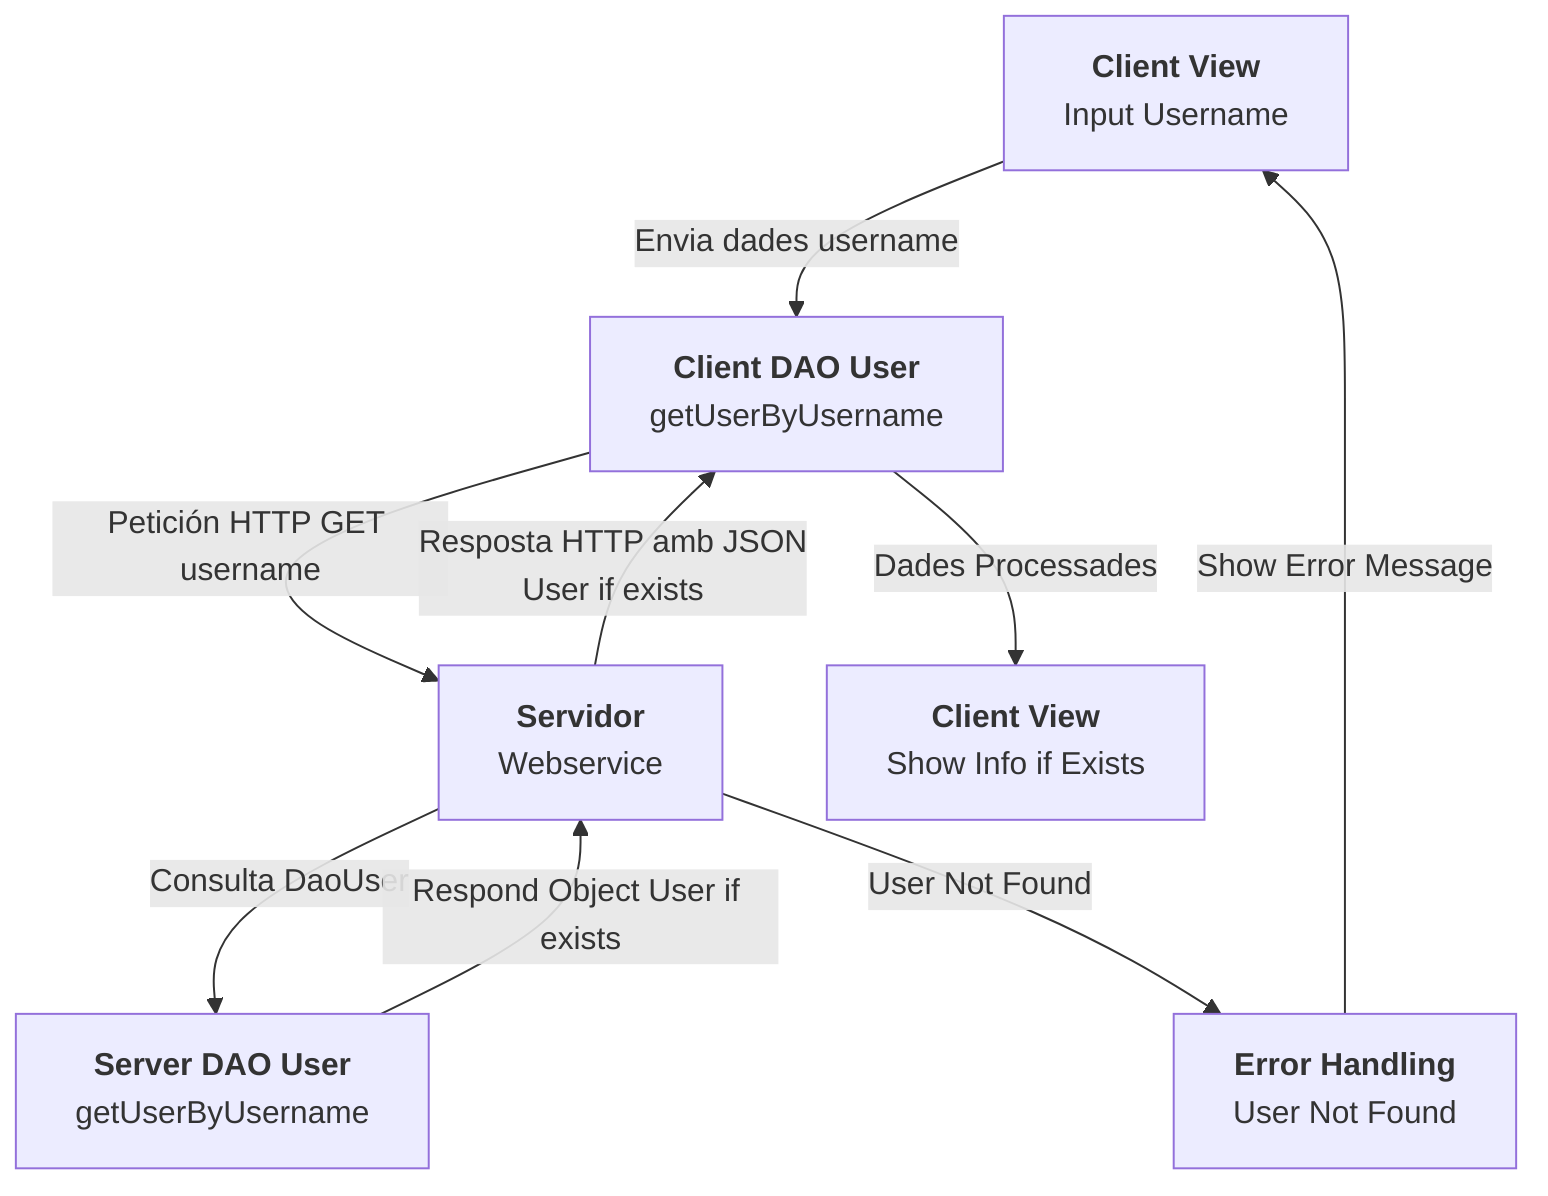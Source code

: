 flowchart TD
    A[<b>Client View</b><br>Input Username] 
    B[<b>Client DAO User</b><br>getUserByUsername]
    C[<b>Servidor</b><br>Webservice]
    D[<b>Server DAO User</b><br>getUserByUsername]
    E[<b>Client View</b><br>Show Info if Exists]
    F[<b>Error Handling</b><br>User Not Found]

    A -->|Envia dades username| B
    B -->|Petición HTTP GET username| C
    C -->|Resposta HTTP amb JSON<br>User if exists| B
    C -->|Consulta DaoUser| D
    D -->|Respond Object User if exists| C
    C -->|User Not Found| F
    B -->|Dades Processades| E
    F -->|Show Error Message| A